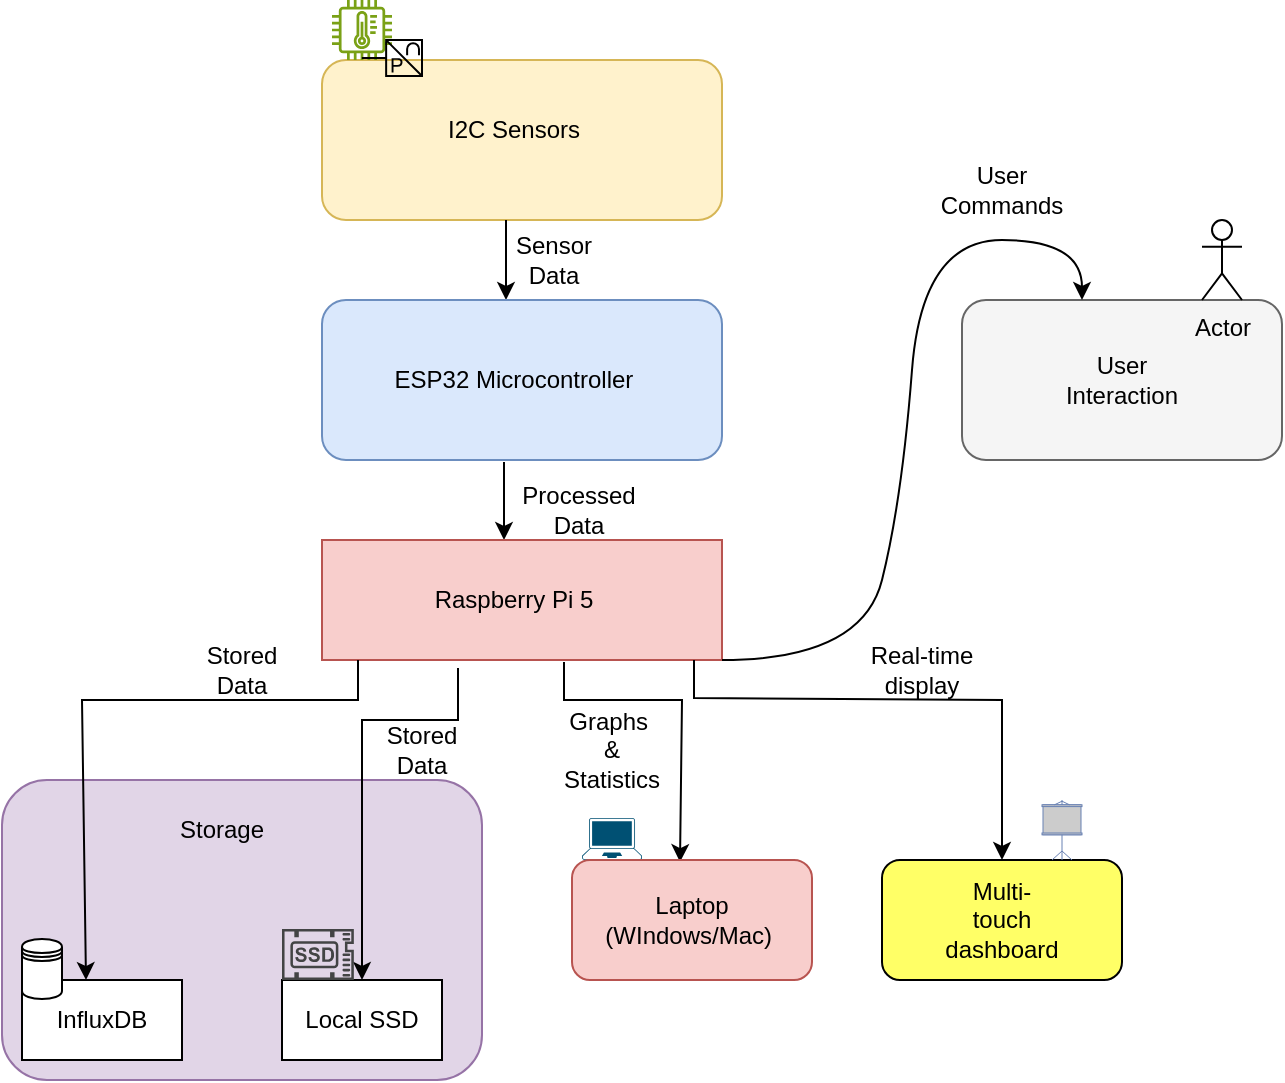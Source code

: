 <mxfile version="26.1.3">
  <diagram name="Page-1" id="_I7uEkAzOgdE-0GnaQGP">
    <mxGraphModel dx="1106" dy="601" grid="1" gridSize="10" guides="1" tooltips="1" connect="1" arrows="1" fold="1" page="1" pageScale="1" pageWidth="850" pageHeight="1100" math="0" shadow="0">
      <root>
        <mxCell id="0" />
        <mxCell id="1" parent="0" />
        <mxCell id="BwwECi_1TPFcPrx5lDiG-1" value="" style="rounded=1;whiteSpace=wrap;html=1;fillColor=#fff2cc;strokeColor=#d6b656;" parent="1" vertex="1">
          <mxGeometry x="240" y="120" width="200" height="80" as="geometry" />
        </mxCell>
        <mxCell id="BwwECi_1TPFcPrx5lDiG-2" value="I2C Sensors" style="text;html=1;align=center;verticalAlign=middle;whiteSpace=wrap;rounded=0;" parent="1" vertex="1">
          <mxGeometry x="255.92" y="140" width="160" height="30" as="geometry" />
        </mxCell>
        <mxCell id="BwwECi_1TPFcPrx5lDiG-3" value="" style="endArrow=classic;html=1;rounded=0;exitX=0.46;exitY=1;exitDx=0;exitDy=0;exitPerimeter=0;" parent="1" source="BwwECi_1TPFcPrx5lDiG-1" edge="1">
          <mxGeometry width="50" height="50" relative="1" as="geometry">
            <mxPoint x="360" y="230" as="sourcePoint" />
            <mxPoint x="332" y="240" as="targetPoint" />
          </mxGeometry>
        </mxCell>
        <mxCell id="BwwECi_1TPFcPrx5lDiG-5" value="" style="rounded=1;whiteSpace=wrap;html=1;fillColor=#dae8fc;strokeColor=#6c8ebf;" parent="1" vertex="1">
          <mxGeometry x="240" y="240" width="200" height="80" as="geometry" />
        </mxCell>
        <mxCell id="BwwECi_1TPFcPrx5lDiG-6" value="ESP32 Microcontroller" style="text;html=1;align=center;verticalAlign=middle;whiteSpace=wrap;rounded=0;" parent="1" vertex="1">
          <mxGeometry x="265.92" y="255" width="140" height="50" as="geometry" />
        </mxCell>
        <mxCell id="BwwECi_1TPFcPrx5lDiG-7" value="" style="endArrow=classic;html=1;rounded=0;exitX=0.455;exitY=1.013;exitDx=0;exitDy=0;exitPerimeter=0;" parent="1" source="BwwECi_1TPFcPrx5lDiG-5" edge="1">
          <mxGeometry width="50" height="50" relative="1" as="geometry">
            <mxPoint x="340" y="400" as="sourcePoint" />
            <mxPoint x="331" y="360" as="targetPoint" />
          </mxGeometry>
        </mxCell>
        <mxCell id="BwwECi_1TPFcPrx5lDiG-8" value="" style="rounded=0;whiteSpace=wrap;html=1;fillColor=#f8cecc;strokeColor=#b85450;" parent="1" vertex="1">
          <mxGeometry x="240" y="360" width="200" height="60" as="geometry" />
        </mxCell>
        <mxCell id="BwwECi_1TPFcPrx5lDiG-9" value="Raspberry Pi 5" style="text;html=1;align=center;verticalAlign=middle;whiteSpace=wrap;rounded=0;" parent="1" vertex="1">
          <mxGeometry x="285.92" y="375" width="100" height="30" as="geometry" />
        </mxCell>
        <mxCell id="BwwECi_1TPFcPrx5lDiG-11" value="" style="rounded=1;whiteSpace=wrap;html=1;fillColor=#e1d5e7;strokeColor=#9673a6;" parent="1" vertex="1">
          <mxGeometry x="80" y="480" width="240" height="150" as="geometry" />
        </mxCell>
        <mxCell id="BwwECi_1TPFcPrx5lDiG-12" value="" style="rounded=0;whiteSpace=wrap;html=1;" parent="1" vertex="1">
          <mxGeometry x="90" y="580" width="80" height="40" as="geometry" />
        </mxCell>
        <mxCell id="BwwECi_1TPFcPrx5lDiG-13" value="" style="rounded=0;whiteSpace=wrap;html=1;" parent="1" vertex="1">
          <mxGeometry x="220" y="580" width="80" height="40" as="geometry" />
        </mxCell>
        <mxCell id="BwwECi_1TPFcPrx5lDiG-14" value="InfluxDB" style="text;html=1;align=center;verticalAlign=middle;whiteSpace=wrap;rounded=0;" parent="1" vertex="1">
          <mxGeometry x="100" y="585" width="60" height="30" as="geometry" />
        </mxCell>
        <mxCell id="BwwECi_1TPFcPrx5lDiG-15" value="Local SSD" style="text;html=1;align=center;verticalAlign=middle;whiteSpace=wrap;rounded=0;" parent="1" vertex="1">
          <mxGeometry x="230" y="585" width="60" height="30" as="geometry" />
        </mxCell>
        <mxCell id="BwwECi_1TPFcPrx5lDiG-18" value="" style="endArrow=classic;html=1;rounded=0;entryX=0.4;entryY=0;entryDx=0;entryDy=0;entryPerimeter=0;" parent="1" target="BwwECi_1TPFcPrx5lDiG-12" edge="1">
          <mxGeometry width="50" height="50" relative="1" as="geometry">
            <mxPoint x="258" y="420" as="sourcePoint" />
            <mxPoint x="120" y="460" as="targetPoint" />
            <Array as="points">
              <mxPoint x="258" y="440" />
              <mxPoint x="120" y="440" />
            </Array>
          </mxGeometry>
        </mxCell>
        <mxCell id="BwwECi_1TPFcPrx5lDiG-19" value="Stored Data" style="text;html=1;align=center;verticalAlign=middle;whiteSpace=wrap;rounded=0;" parent="1" vertex="1">
          <mxGeometry x="170" y="410" width="60" height="30" as="geometry" />
        </mxCell>
        <mxCell id="BwwECi_1TPFcPrx5lDiG-21" value="Stored Data" style="text;html=1;align=center;verticalAlign=middle;whiteSpace=wrap;rounded=0;" parent="1" vertex="1">
          <mxGeometry x="260" y="450" width="60" height="30" as="geometry" />
        </mxCell>
        <mxCell id="BwwECi_1TPFcPrx5lDiG-22" value="" style="endArrow=classic;html=1;rounded=0;exitX=0.09;exitY=1.067;exitDx=0;exitDy=0;exitPerimeter=0;entryX=0.5;entryY=0;entryDx=0;entryDy=0;" parent="1" target="BwwECi_1TPFcPrx5lDiG-13" edge="1">
          <mxGeometry width="50" height="50" relative="1" as="geometry">
            <mxPoint x="308" y="424" as="sourcePoint" />
            <mxPoint x="172" y="580" as="targetPoint" />
            <Array as="points">
              <mxPoint x="308" y="450" />
              <mxPoint x="260" y="450" />
            </Array>
          </mxGeometry>
        </mxCell>
        <mxCell id="BwwECi_1TPFcPrx5lDiG-25" value="" style="rounded=1;whiteSpace=wrap;html=1;fillColor=#FFFF66;" parent="1" vertex="1">
          <mxGeometry x="520" y="520" width="120" height="60" as="geometry" />
        </mxCell>
        <mxCell id="BwwECi_1TPFcPrx5lDiG-26" value="Multi-touch dashboard" style="text;html=1;align=center;verticalAlign=middle;whiteSpace=wrap;rounded=0;" parent="1" vertex="1">
          <mxGeometry x="550" y="535" width="60" height="30" as="geometry" />
        </mxCell>
        <mxCell id="BwwECi_1TPFcPrx5lDiG-27" value="" style="endArrow=classic;html=1;rounded=0;exitX=0.605;exitY=1.017;exitDx=0;exitDy=0;exitPerimeter=0;entryX=0.45;entryY=0.017;entryDx=0;entryDy=0;entryPerimeter=0;" parent="1" source="BwwECi_1TPFcPrx5lDiG-8" edge="1">
          <mxGeometry width="50" height="50" relative="1" as="geometry">
            <mxPoint x="370" y="450" as="sourcePoint" />
            <mxPoint x="419" y="521.02" as="targetPoint" />
            <Array as="points">
              <mxPoint x="361" y="440" />
              <mxPoint x="420" y="440" />
            </Array>
          </mxGeometry>
        </mxCell>
        <mxCell id="BwwECi_1TPFcPrx5lDiG-28" value="" style="endArrow=classic;html=1;rounded=0;exitX=0.605;exitY=1.017;exitDx=0;exitDy=0;exitPerimeter=0;entryX=0.5;entryY=0;entryDx=0;entryDy=0;" parent="1" target="BwwECi_1TPFcPrx5lDiG-25" edge="1">
          <mxGeometry width="50" height="50" relative="1" as="geometry">
            <mxPoint x="426" y="420" as="sourcePoint" />
            <mxPoint x="484" y="520" as="targetPoint" />
            <Array as="points">
              <mxPoint x="426" y="439" />
              <mxPoint x="580" y="440" />
            </Array>
          </mxGeometry>
        </mxCell>
        <mxCell id="BwwECi_1TPFcPrx5lDiG-29" value="Real-time display" style="text;html=1;align=center;verticalAlign=middle;whiteSpace=wrap;rounded=0;" parent="1" vertex="1">
          <mxGeometry x="510" y="410" width="60" height="30" as="geometry" />
        </mxCell>
        <mxCell id="BwwECi_1TPFcPrx5lDiG-30" value="Graphs&amp;nbsp;&lt;div&gt;&amp;amp;&lt;/div&gt;&lt;div&gt;Statistics&lt;/div&gt;" style="text;html=1;align=center;verticalAlign=middle;whiteSpace=wrap;rounded=0;" parent="1" vertex="1">
          <mxGeometry x="370" y="455" width="30" height="20" as="geometry" />
        </mxCell>
        <mxCell id="BwwECi_1TPFcPrx5lDiG-32" value="Storage" style="text;html=1;align=center;verticalAlign=middle;whiteSpace=wrap;rounded=0;" parent="1" vertex="1">
          <mxGeometry x="160" y="490" width="60" height="30" as="geometry" />
        </mxCell>
        <mxCell id="BwwECi_1TPFcPrx5lDiG-33" value="" style="sketch=0;pointerEvents=1;shadow=0;dashed=0;html=1;strokeColor=none;fillColor=#434445;aspect=fixed;labelPosition=center;verticalLabelPosition=bottom;verticalAlign=top;align=center;outlineConnect=0;shape=mxgraph.vvd.ssd;" parent="1" vertex="1">
          <mxGeometry x="220" y="554.5" width="35.92" height="25.5" as="geometry" />
        </mxCell>
        <mxCell id="BwwECi_1TPFcPrx5lDiG-34" value="" style="shape=datastore;whiteSpace=wrap;html=1;" parent="1" vertex="1">
          <mxGeometry x="90" y="559.5" width="20" height="30" as="geometry" />
        </mxCell>
        <mxCell id="BwwECi_1TPFcPrx5lDiG-36" value="" style="points=[[0.13,0.02,0],[0.5,0,0],[0.87,0.02,0],[0.885,0.4,0],[0.985,0.985,0],[0.5,1,0],[0.015,0.985,0],[0.115,0.4,0]];verticalLabelPosition=bottom;sketch=0;html=1;verticalAlign=top;aspect=fixed;align=center;pointerEvents=1;shape=mxgraph.cisco19.laptop;fillColor=#005073;strokeColor=none;" parent="1" vertex="1">
          <mxGeometry x="370" y="499" width="30" height="21" as="geometry" />
        </mxCell>
        <mxCell id="BwwECi_1TPFcPrx5lDiG-37" value="" style="rounded=1;whiteSpace=wrap;html=1;fillColor=#f8cecc;strokeColor=#b85450;" parent="1" vertex="1">
          <mxGeometry x="365" y="520" width="120" height="60" as="geometry" />
        </mxCell>
        <mxCell id="BwwECi_1TPFcPrx5lDiG-38" value="Laptop (WIndows/Mac)&amp;nbsp;" style="text;html=1;align=center;verticalAlign=middle;whiteSpace=wrap;rounded=0;" parent="1" vertex="1">
          <mxGeometry x="395" y="535" width="60" height="30" as="geometry" />
        </mxCell>
        <mxCell id="BwwECi_1TPFcPrx5lDiG-42" value="" style="fontColor=#0066CC;verticalAlign=top;verticalLabelPosition=bottom;labelPosition=center;align=center;html=1;outlineConnect=0;fillColor=#CCCCCC;strokeColor=#6881B3;gradientColor=none;gradientDirection=north;strokeWidth=2;shape=mxgraph.networks.video_projector_screen;" parent="1" vertex="1">
          <mxGeometry x="600" y="490" width="20" height="30" as="geometry" />
        </mxCell>
        <mxCell id="BwwECi_1TPFcPrx5lDiG-43" value="" style="rounded=1;whiteSpace=wrap;html=1;fillColor=#f5f5f5;fontColor=#333333;strokeColor=#666666;" parent="1" vertex="1">
          <mxGeometry x="560" y="240" width="160" height="80" as="geometry" />
        </mxCell>
        <mxCell id="BwwECi_1TPFcPrx5lDiG-44" value="User Interaction" style="text;html=1;align=center;verticalAlign=middle;whiteSpace=wrap;rounded=0;" parent="1" vertex="1">
          <mxGeometry x="610" y="265" width="60" height="30" as="geometry" />
        </mxCell>
        <mxCell id="BwwECi_1TPFcPrx5lDiG-45" value="Actor" style="shape=umlActor;verticalLabelPosition=bottom;verticalAlign=top;html=1;outlineConnect=0;" parent="1" vertex="1">
          <mxGeometry x="680" y="200" width="20" height="40" as="geometry" />
        </mxCell>
        <mxCell id="BwwECi_1TPFcPrx5lDiG-46" value="" style="curved=1;endArrow=classic;html=1;rounded=0;exitX=1;exitY=1;exitDx=0;exitDy=0;entryX=0.375;entryY=0;entryDx=0;entryDy=0;entryPerimeter=0;" parent="1" source="BwwECi_1TPFcPrx5lDiG-8" target="BwwECi_1TPFcPrx5lDiG-43" edge="1">
          <mxGeometry width="50" height="50" relative="1" as="geometry">
            <mxPoint x="530" y="390" as="sourcePoint" />
            <mxPoint x="550" y="190" as="targetPoint" />
            <Array as="points">
              <mxPoint x="510" y="420" />
              <mxPoint x="530" y="340" />
              <mxPoint x="540" y="210" />
              <mxPoint x="620" y="210" />
            </Array>
          </mxGeometry>
        </mxCell>
        <mxCell id="BwwECi_1TPFcPrx5lDiG-47" value="User Commands" style="text;html=1;align=center;verticalAlign=middle;whiteSpace=wrap;rounded=0;" parent="1" vertex="1">
          <mxGeometry x="550" y="170" width="60" height="30" as="geometry" />
        </mxCell>
        <mxCell id="BwwECi_1TPFcPrx5lDiG-49" value="" style="sketch=0;outlineConnect=0;fontColor=#232F3E;gradientColor=none;fillColor=#7AA116;strokeColor=none;dashed=0;verticalLabelPosition=bottom;verticalAlign=top;align=center;html=1;fontSize=12;fontStyle=0;aspect=fixed;pointerEvents=1;shape=mxgraph.aws4.iot_thing_temperature_sensor;" parent="1" vertex="1">
          <mxGeometry x="245" y="90" width="30" height="30" as="geometry" />
        </mxCell>
        <mxCell id="BwwECi_1TPFcPrx5lDiG-50" value="" style="verticalLabelPosition=bottom;aspect=fixed;html=1;verticalAlign=top;fillColor=strokeColor;align=center;outlineConnect=0;shape=mxgraph.fluid_power.x11770;points=[[0,0.5,0]]" parent="1" vertex="1">
          <mxGeometry x="259.93" y="110.06" width="30.07" height="17.96" as="geometry" />
        </mxCell>
        <mxCell id="BwwECi_1TPFcPrx5lDiG-51" value="Sensor Data" style="text;html=1;align=center;verticalAlign=middle;whiteSpace=wrap;rounded=0;" parent="1" vertex="1">
          <mxGeometry x="325.92" y="205" width="60" height="30" as="geometry" />
        </mxCell>
        <mxCell id="BwwECi_1TPFcPrx5lDiG-52" value="Processed Data" style="text;html=1;align=center;verticalAlign=middle;whiteSpace=wrap;rounded=0;" parent="1" vertex="1">
          <mxGeometry x="330.92" y="330" width="75" height="30" as="geometry" />
        </mxCell>
      </root>
    </mxGraphModel>
  </diagram>
</mxfile>
